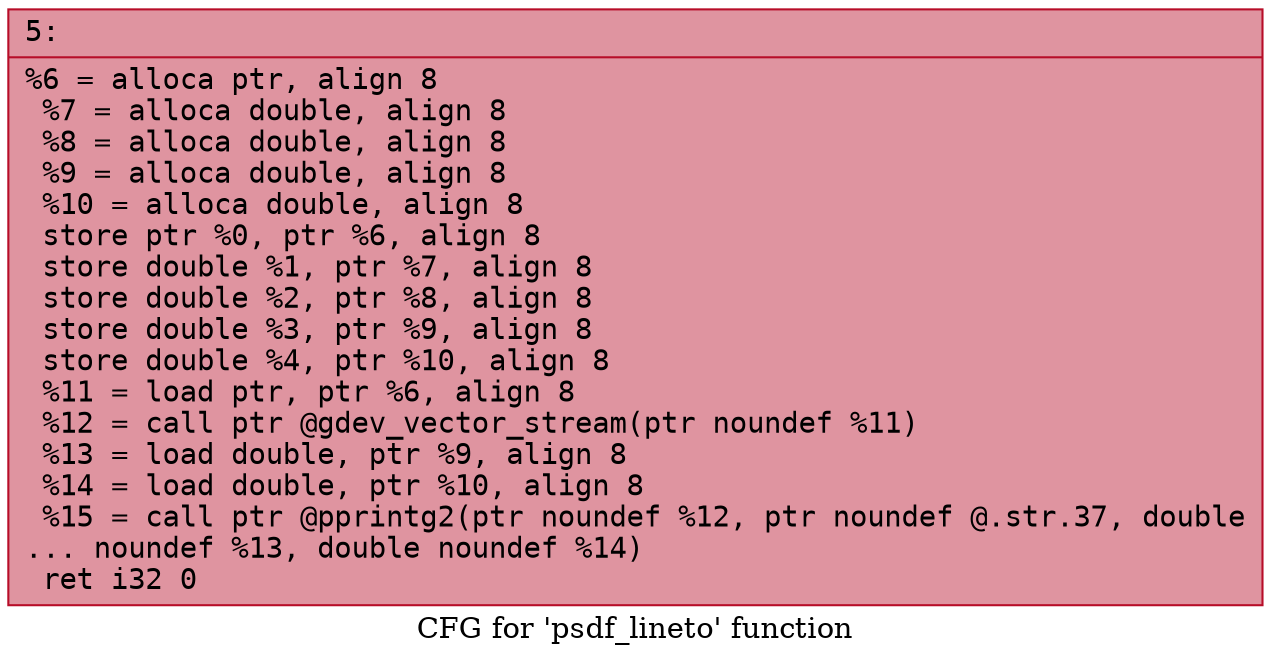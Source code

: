 digraph "CFG for 'psdf_lineto' function" {
	label="CFG for 'psdf_lineto' function";

	Node0x600002168f50 [shape=record,color="#b70d28ff", style=filled, fillcolor="#b70d2870" fontname="Courier",label="{5:\l|  %6 = alloca ptr, align 8\l  %7 = alloca double, align 8\l  %8 = alloca double, align 8\l  %9 = alloca double, align 8\l  %10 = alloca double, align 8\l  store ptr %0, ptr %6, align 8\l  store double %1, ptr %7, align 8\l  store double %2, ptr %8, align 8\l  store double %3, ptr %9, align 8\l  store double %4, ptr %10, align 8\l  %11 = load ptr, ptr %6, align 8\l  %12 = call ptr @gdev_vector_stream(ptr noundef %11)\l  %13 = load double, ptr %9, align 8\l  %14 = load double, ptr %10, align 8\l  %15 = call ptr @pprintg2(ptr noundef %12, ptr noundef @.str.37, double\l... noundef %13, double noundef %14)\l  ret i32 0\l}"];
}
